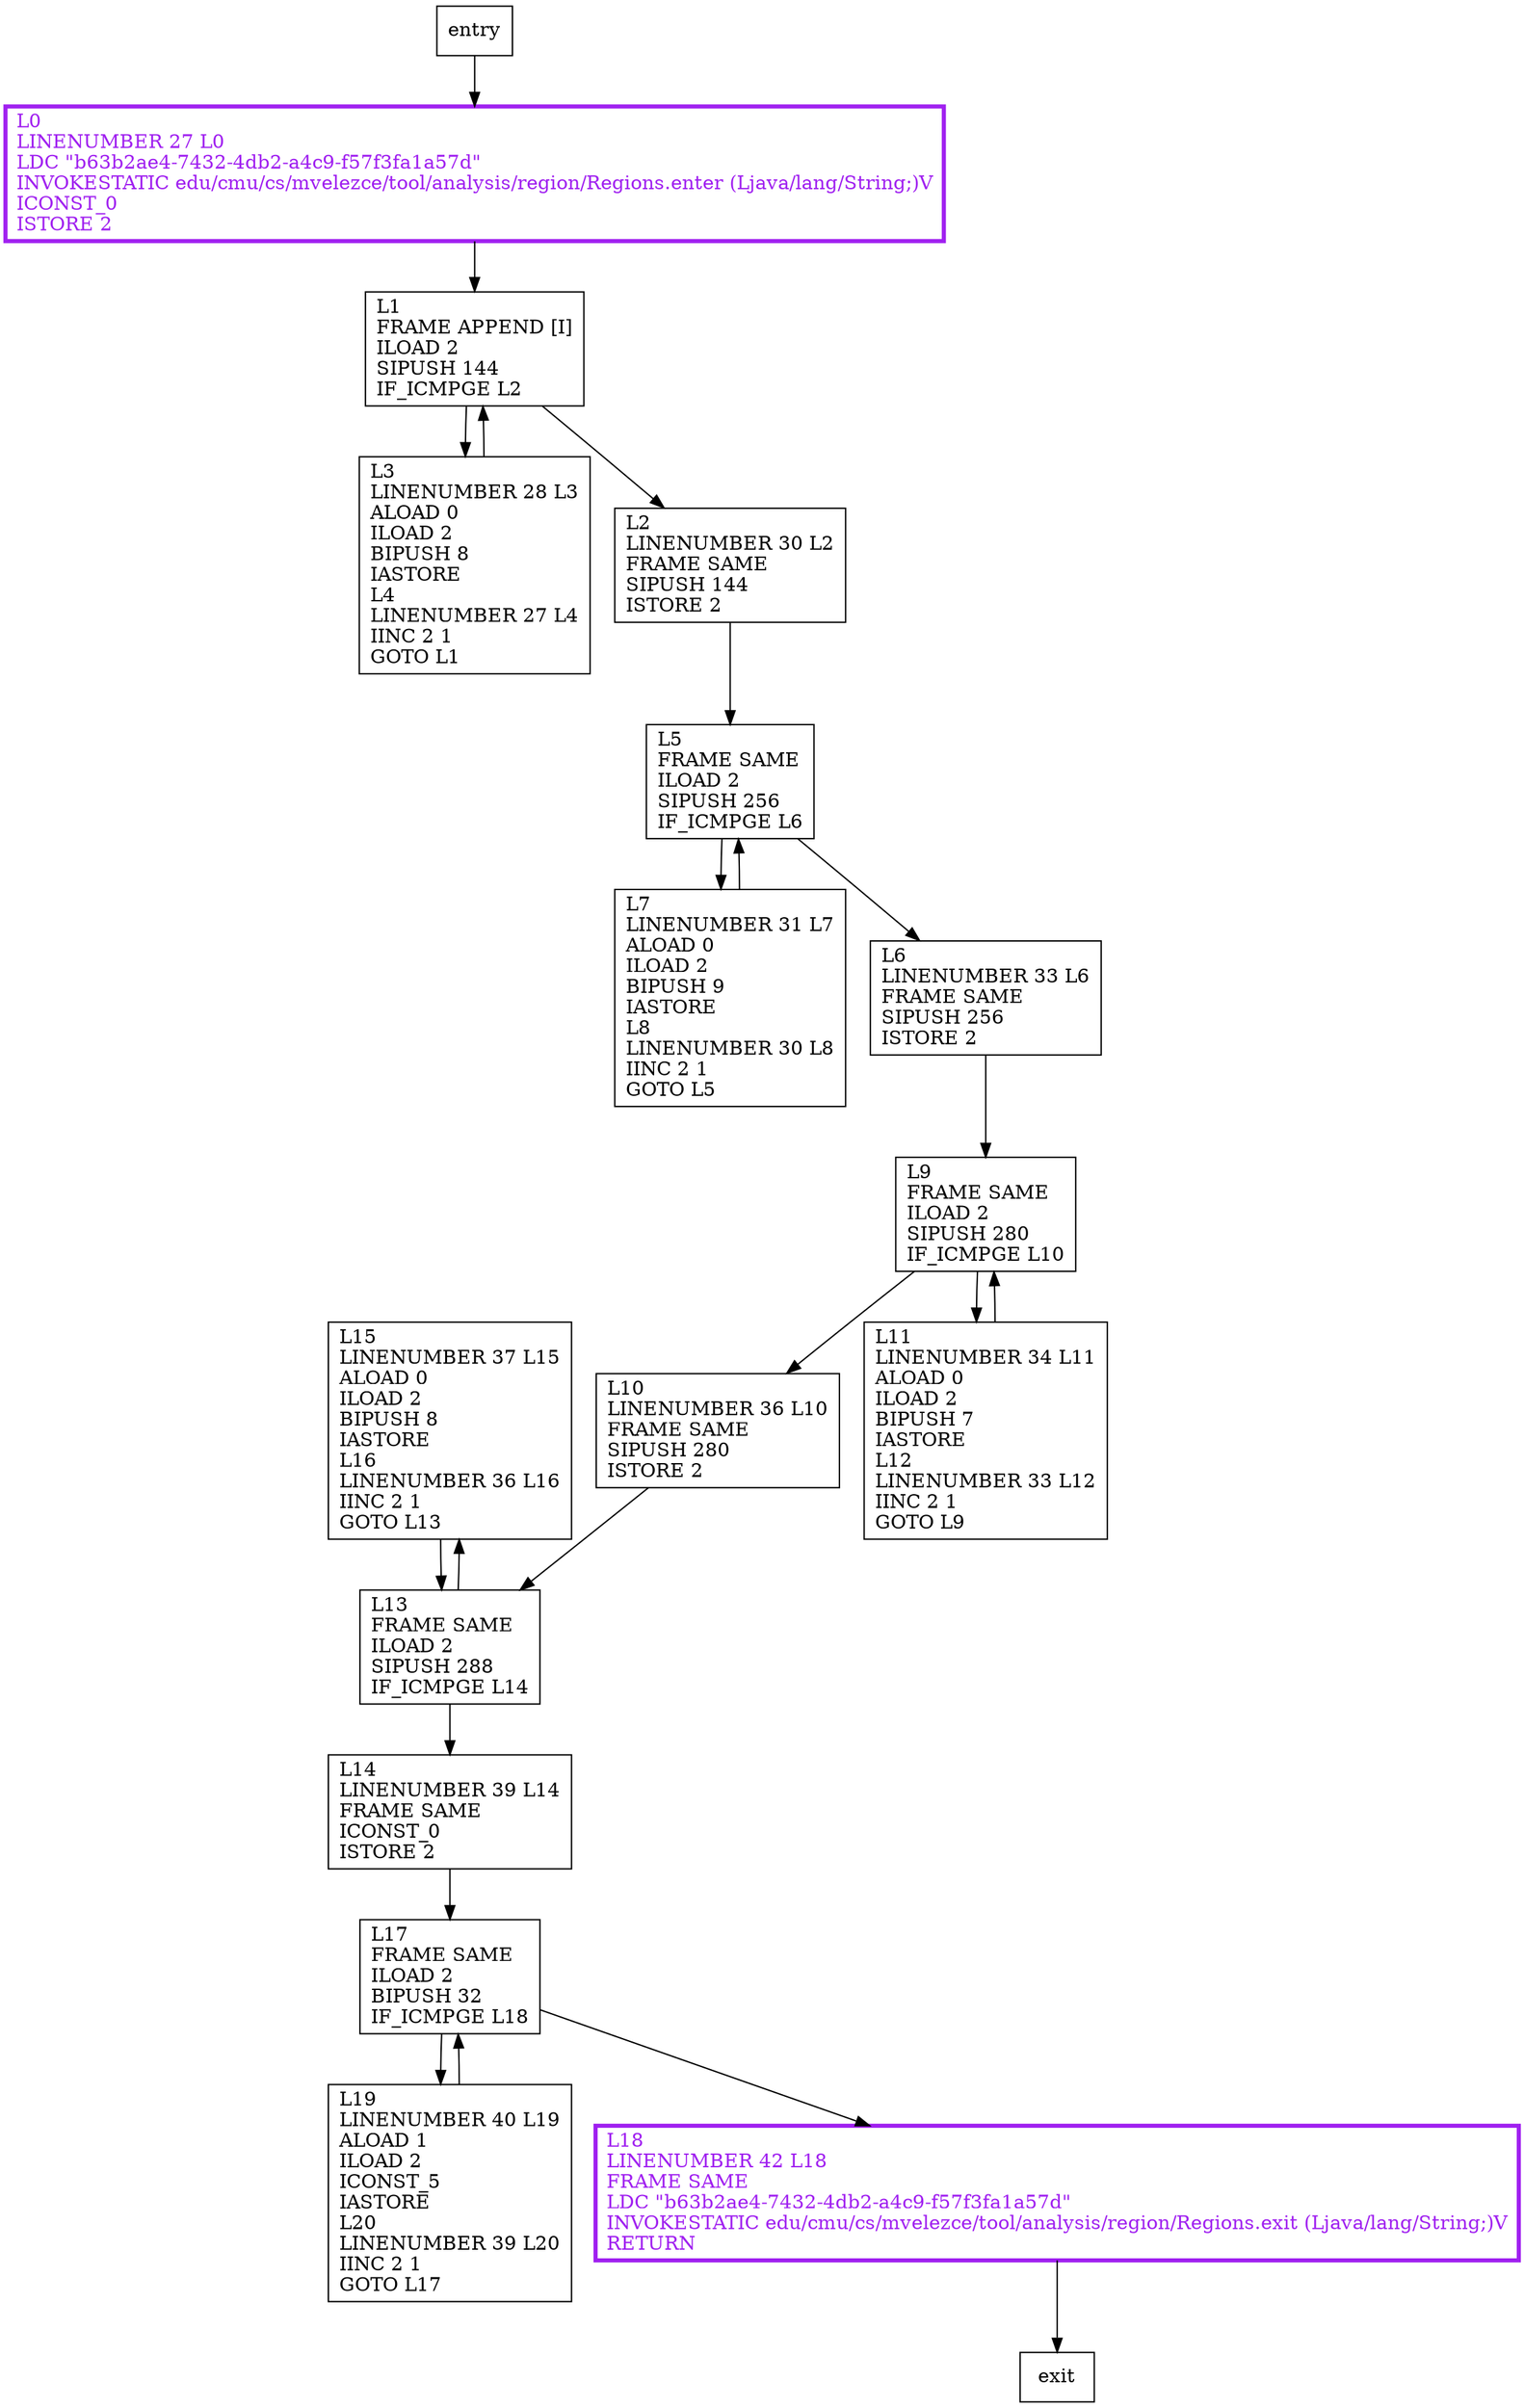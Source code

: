digraph getFixedTree {
node [shape=record];
575555170 [label="L15\lLINENUMBER 37 L15\lALOAD 0\lILOAD 2\lBIPUSH 8\lIASTORE\lL16\lLINENUMBER 36 L16\lIINC 2 1\lGOTO L13\l"];
1492082763 [label="L14\lLINENUMBER 39 L14\lFRAME SAME\lICONST_0\lISTORE 2\l"];
382635734 [label="L2\lLINENUMBER 30 L2\lFRAME SAME\lSIPUSH 144\lISTORE 2\l"];
1699363739 [label="L3\lLINENUMBER 28 L3\lALOAD 0\lILOAD 2\lBIPUSH 8\lIASTORE\lL4\lLINENUMBER 27 L4\lIINC 2 1\lGOTO L1\l"];
854530988 [label="L6\lLINENUMBER 33 L6\lFRAME SAME\lSIPUSH 256\lISTORE 2\l"];
904525394 [label="L10\lLINENUMBER 36 L10\lFRAME SAME\lSIPUSH 280\lISTORE 2\l"];
1772552470 [label="L1\lFRAME APPEND [I]\lILOAD 2\lSIPUSH 144\lIF_ICMPGE L2\l"];
58722432 [label="L9\lFRAME SAME\lILOAD 2\lSIPUSH 280\lIF_ICMPGE L10\l"];
1345690393 [label="L7\lLINENUMBER 31 L7\lALOAD 0\lILOAD 2\lBIPUSH 9\lIASTORE\lL8\lLINENUMBER 30 L8\lIINC 2 1\lGOTO L5\l"];
2140252472 [label="L11\lLINENUMBER 34 L11\lALOAD 0\lILOAD 2\lBIPUSH 7\lIASTORE\lL12\lLINENUMBER 33 L12\lIINC 2 1\lGOTO L9\l"];
1102267418 [label="L0\lLINENUMBER 27 L0\lLDC \"b63b2ae4-7432-4db2-a4c9-f57f3fa1a57d\"\lINVOKESTATIC edu/cmu/cs/mvelezce/tool/analysis/region/Regions.enter (Ljava/lang/String;)V\lICONST_0\lISTORE 2\l"];
1357181818 [label="L13\lFRAME SAME\lILOAD 2\lSIPUSH 288\lIF_ICMPGE L14\l"];
1687676007 [label="L5\lFRAME SAME\lILOAD 2\lSIPUSH 256\lIF_ICMPGE L6\l"];
1394816494 [label="L18\lLINENUMBER 42 L18\lFRAME SAME\lLDC \"b63b2ae4-7432-4db2-a4c9-f57f3fa1a57d\"\lINVOKESTATIC edu/cmu/cs/mvelezce/tool/analysis/region/Regions.exit (Ljava/lang/String;)V\lRETURN\l"];
1886251769 [label="L19\lLINENUMBER 40 L19\lALOAD 1\lILOAD 2\lICONST_5\lIASTORE\lL20\lLINENUMBER 39 L20\lIINC 2 1\lGOTO L17\l"];
541122496 [label="L17\lFRAME SAME\lILOAD 2\lBIPUSH 32\lIF_ICMPGE L18\l"];
entry;
exit;
575555170 -> 1357181818;
1492082763 -> 541122496;
382635734 -> 1687676007;
1699363739 -> 1772552470;
854530988 -> 58722432;
904525394 -> 1357181818;
entry -> 1102267418;
1772552470 -> 382635734;
1772552470 -> 1699363739;
58722432 -> 904525394;
58722432 -> 2140252472;
1345690393 -> 1687676007;
2140252472 -> 58722432;
1102267418 -> 1772552470;
1357181818 -> 575555170;
1357181818 -> 1492082763;
1687676007 -> 1345690393;
1687676007 -> 854530988;
1394816494 -> exit;
1886251769 -> 541122496;
541122496 -> 1394816494;
541122496 -> 1886251769;
1102267418[fontcolor="purple", penwidth=3, color="purple"];
1394816494[fontcolor="purple", penwidth=3, color="purple"];
}
